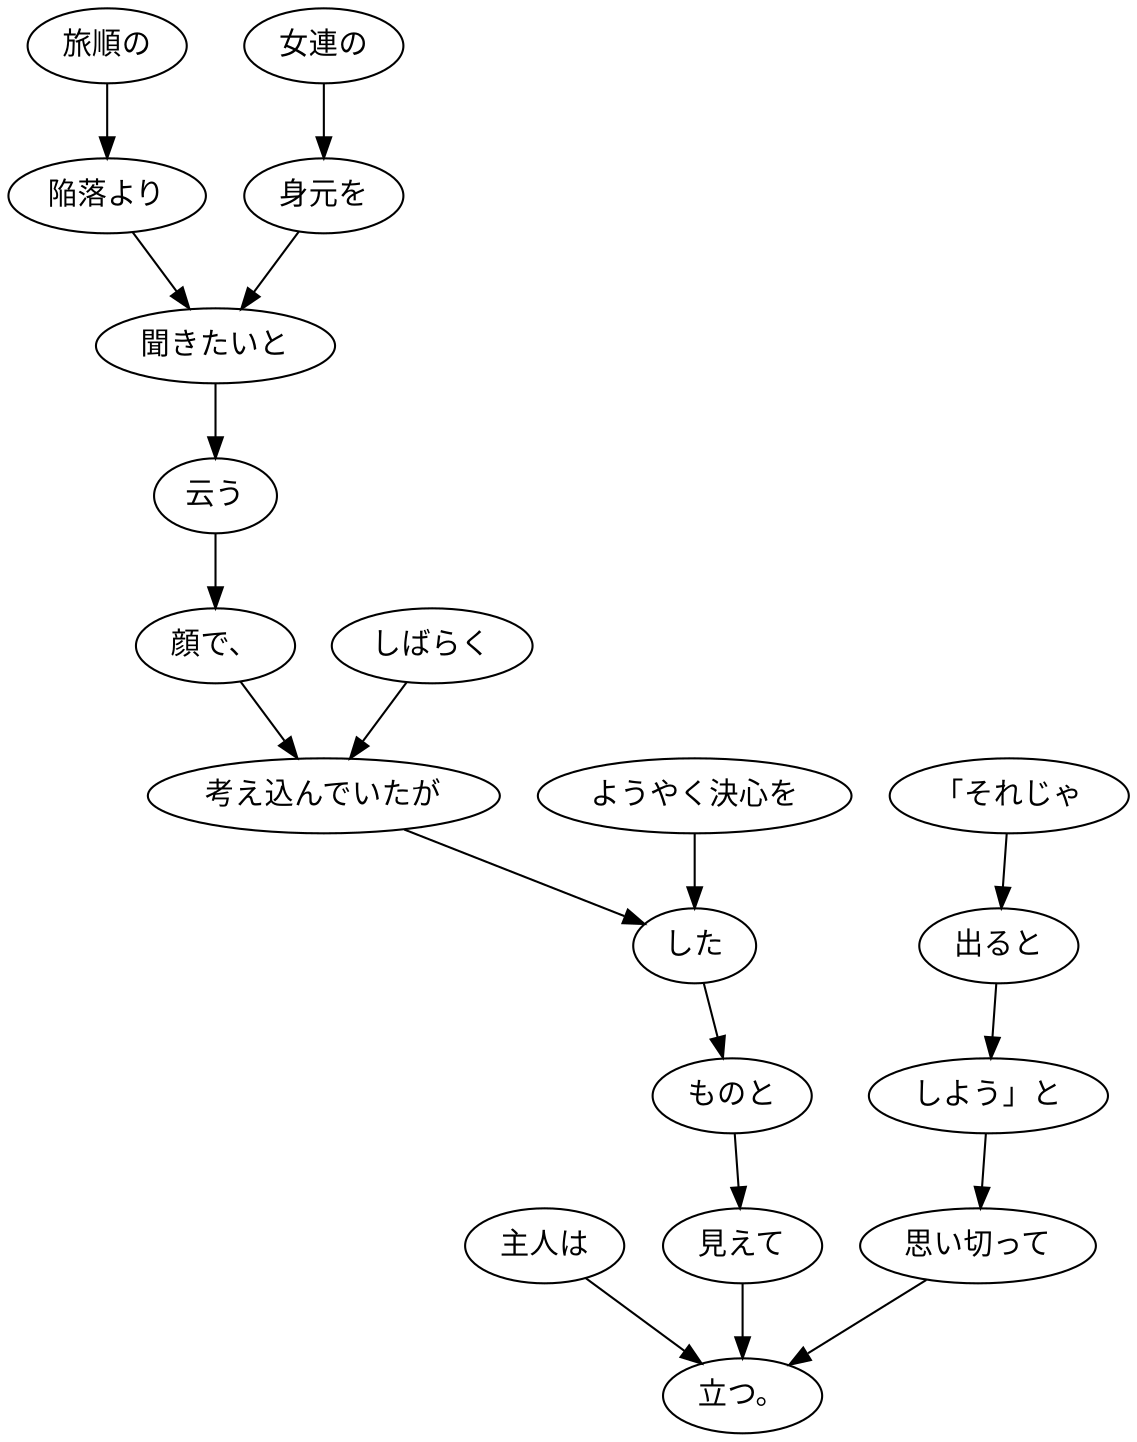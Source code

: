 digraph graph426 {
	node0 [label="主人は"];
	node1 [label="旅順の"];
	node2 [label="陥落より"];
	node3 [label="女連の"];
	node4 [label="身元を"];
	node5 [label="聞きたいと"];
	node6 [label="云う"];
	node7 [label="顔で、"];
	node8 [label="しばらく"];
	node9 [label="考え込んでいたが"];
	node10 [label="ようやく決心を"];
	node11 [label="した"];
	node12 [label="ものと"];
	node13 [label="見えて"];
	node14 [label="「それじゃ"];
	node15 [label="出ると"];
	node16 [label="しよう」と"];
	node17 [label="思い切って"];
	node18 [label="立つ。"];
	node0 -> node18;
	node1 -> node2;
	node2 -> node5;
	node3 -> node4;
	node4 -> node5;
	node5 -> node6;
	node6 -> node7;
	node7 -> node9;
	node8 -> node9;
	node9 -> node11;
	node10 -> node11;
	node11 -> node12;
	node12 -> node13;
	node13 -> node18;
	node14 -> node15;
	node15 -> node16;
	node16 -> node17;
	node17 -> node18;
}
